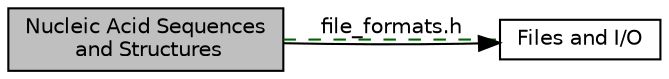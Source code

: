 digraph "Nucleic Acid Sequences and Structures"
{
  bgcolor="transparent";
  edge [fontname="Helvetica",fontsize="10",labelfontname="Helvetica",labelfontsize="10"];
  node [fontname="Helvetica",fontsize="10",shape=box];
  rankdir=LR;
  Node0 [label="Nucleic Acid Sequences\l and Structures",height=0.2,width=0.4,color="black", fillcolor="grey75", style="filled", fontcolor="black",tooltip="Functions to read/write different file formats for nucleic acid sequences and secondary structures."];
  Node1 [label="Files and I/O",height=0.2,width=0.4,color="black",URL="$group__file__utils.html",tooltip="Functions to parse, write, and convert various file formats and to deal with file system related issu..."];
  Node1->Node0 [shape=plaintext, dir="back", style="solid"];
  Node0->Node1 [shape=plaintext, label="file_formats.h", color="darkgreen", dir="none", style="dashed"];
}
